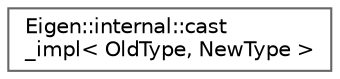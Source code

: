 digraph "类继承关系图"
{
 // LATEX_PDF_SIZE
  bgcolor="transparent";
  edge [fontname=Helvetica,fontsize=10,labelfontname=Helvetica,labelfontsize=10];
  node [fontname=Helvetica,fontsize=10,shape=box,height=0.2,width=0.4];
  rankdir="LR";
  Node0 [id="Node000000",label="Eigen::internal::cast\l_impl\< OldType, NewType \>",height=0.2,width=0.4,color="grey40", fillcolor="white", style="filled",URL="$struct_eigen_1_1internal_1_1cast__impl.html",tooltip=" "];
}
